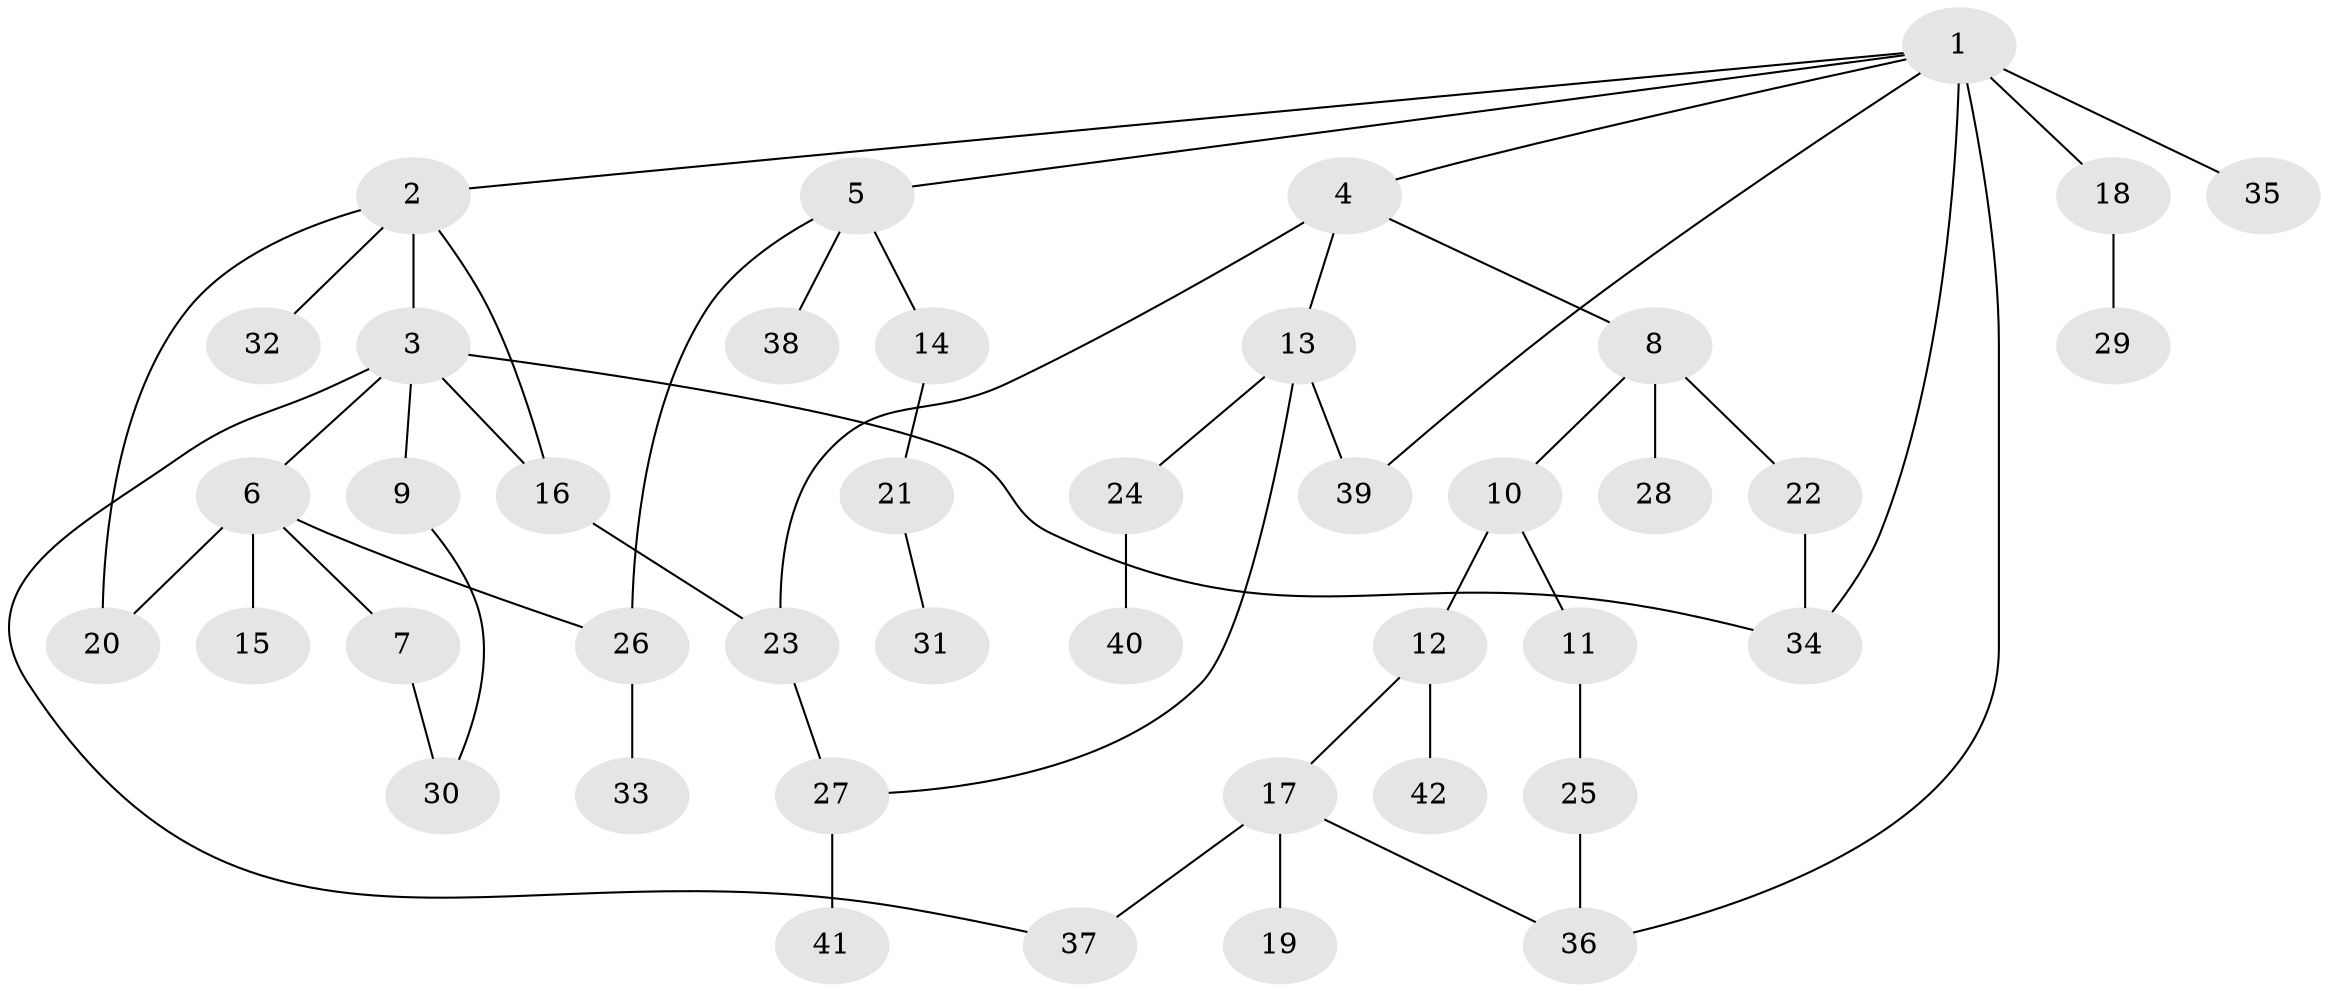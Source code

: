 // original degree distribution, {11: 0.012195121951219513, 6: 0.012195121951219513, 5: 0.04878048780487805, 3: 0.10975609756097561, 4: 0.0975609756097561, 2: 0.3780487804878049, 1: 0.34146341463414637}
// Generated by graph-tools (version 1.1) at 2025/34/03/09/25 02:34:20]
// undirected, 42 vertices, 53 edges
graph export_dot {
graph [start="1"]
  node [color=gray90,style=filled];
  1;
  2;
  3;
  4;
  5;
  6;
  7;
  8;
  9;
  10;
  11;
  12;
  13;
  14;
  15;
  16;
  17;
  18;
  19;
  20;
  21;
  22;
  23;
  24;
  25;
  26;
  27;
  28;
  29;
  30;
  31;
  32;
  33;
  34;
  35;
  36;
  37;
  38;
  39;
  40;
  41;
  42;
  1 -- 2 [weight=1.0];
  1 -- 4 [weight=1.0];
  1 -- 5 [weight=1.0];
  1 -- 18 [weight=3.0];
  1 -- 34 [weight=1.0];
  1 -- 35 [weight=1.0];
  1 -- 36 [weight=1.0];
  1 -- 39 [weight=1.0];
  2 -- 3 [weight=1.0];
  2 -- 16 [weight=1.0];
  2 -- 20 [weight=1.0];
  2 -- 32 [weight=1.0];
  3 -- 6 [weight=1.0];
  3 -- 9 [weight=1.0];
  3 -- 16 [weight=1.0];
  3 -- 34 [weight=1.0];
  3 -- 37 [weight=1.0];
  4 -- 8 [weight=1.0];
  4 -- 13 [weight=1.0];
  4 -- 23 [weight=1.0];
  5 -- 14 [weight=1.0];
  5 -- 26 [weight=1.0];
  5 -- 38 [weight=1.0];
  6 -- 7 [weight=1.0];
  6 -- 15 [weight=1.0];
  6 -- 20 [weight=1.0];
  6 -- 26 [weight=1.0];
  7 -- 30 [weight=1.0];
  8 -- 10 [weight=1.0];
  8 -- 22 [weight=2.0];
  8 -- 28 [weight=1.0];
  9 -- 30 [weight=1.0];
  10 -- 11 [weight=1.0];
  10 -- 12 [weight=1.0];
  11 -- 25 [weight=1.0];
  12 -- 17 [weight=1.0];
  12 -- 42 [weight=1.0];
  13 -- 24 [weight=1.0];
  13 -- 27 [weight=1.0];
  13 -- 39 [weight=1.0];
  14 -- 21 [weight=1.0];
  16 -- 23 [weight=2.0];
  17 -- 19 [weight=1.0];
  17 -- 36 [weight=1.0];
  17 -- 37 [weight=1.0];
  18 -- 29 [weight=1.0];
  21 -- 31 [weight=1.0];
  22 -- 34 [weight=1.0];
  23 -- 27 [weight=1.0];
  24 -- 40 [weight=1.0];
  25 -- 36 [weight=1.0];
  26 -- 33 [weight=2.0];
  27 -- 41 [weight=1.0];
}
